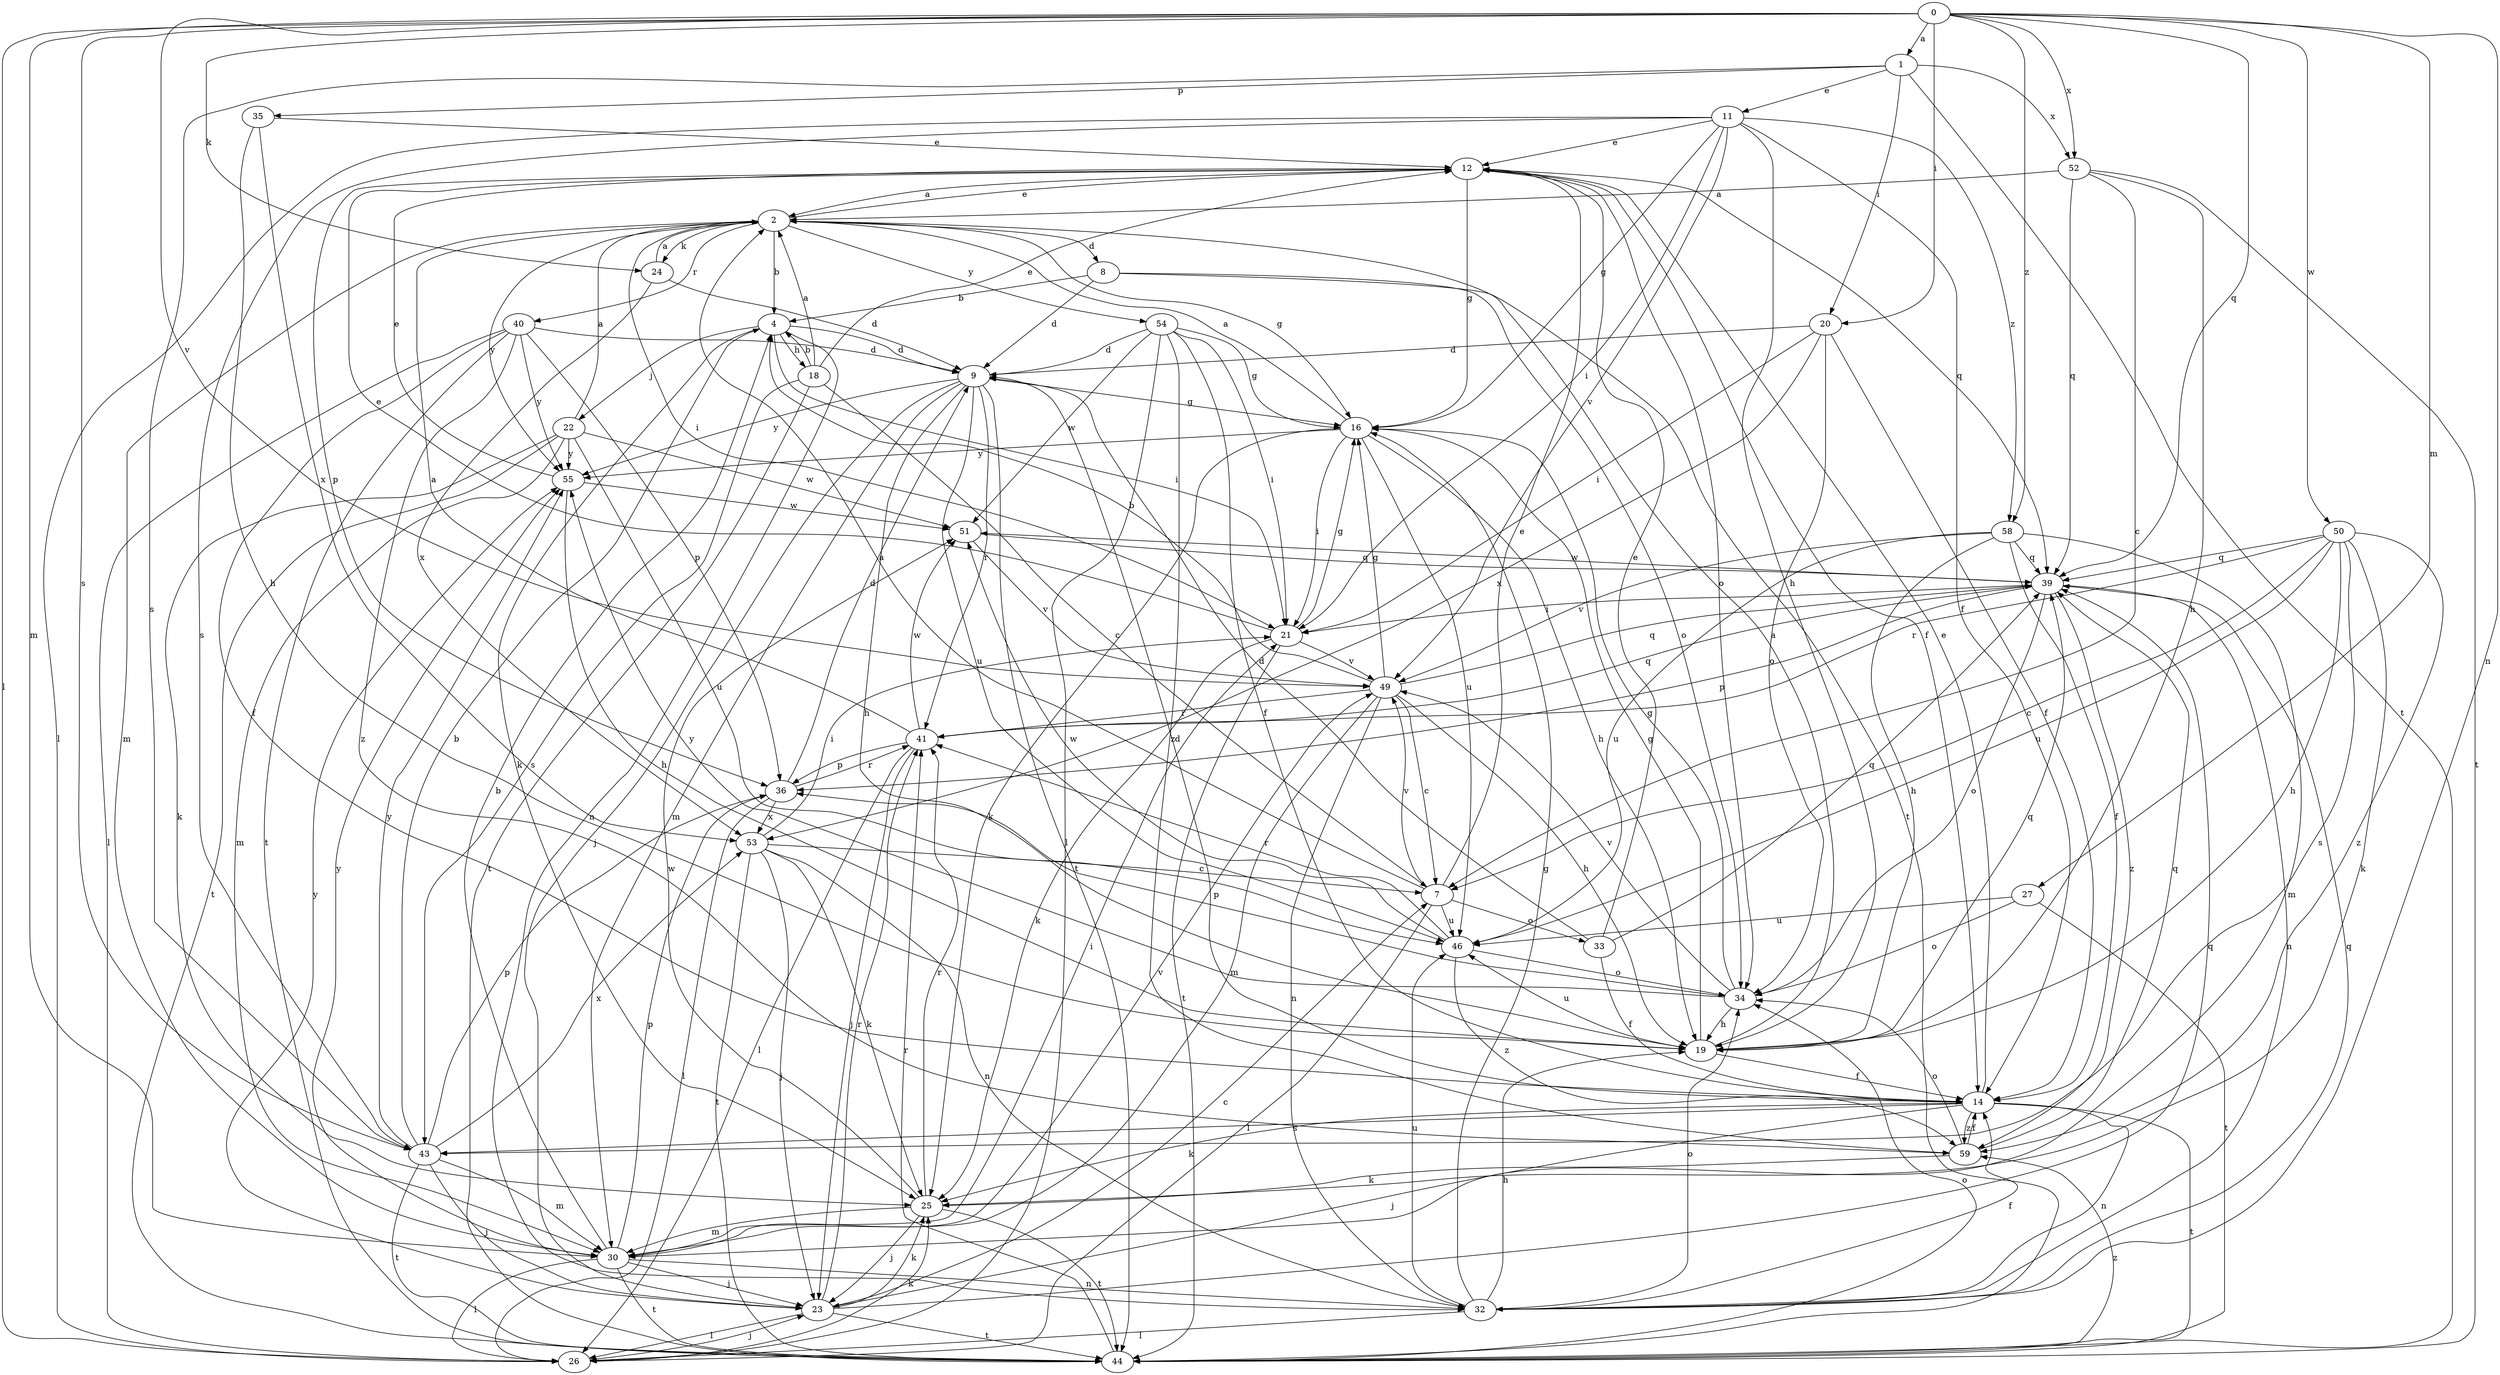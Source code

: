 strict digraph  {
0;
1;
2;
4;
7;
8;
9;
11;
12;
14;
16;
18;
19;
20;
21;
22;
23;
24;
25;
26;
27;
30;
32;
33;
34;
35;
36;
39;
40;
41;
43;
44;
46;
49;
50;
51;
52;
53;
54;
55;
58;
59;
0 -> 1  [label=a];
0 -> 20  [label=i];
0 -> 24  [label=k];
0 -> 26  [label=l];
0 -> 27  [label=m];
0 -> 30  [label=m];
0 -> 32  [label=n];
0 -> 39  [label=q];
0 -> 43  [label=s];
0 -> 49  [label=v];
0 -> 50  [label=w];
0 -> 52  [label=x];
0 -> 58  [label=z];
1 -> 11  [label=e];
1 -> 20  [label=i];
1 -> 35  [label=p];
1 -> 43  [label=s];
1 -> 44  [label=t];
1 -> 52  [label=x];
2 -> 4  [label=b];
2 -> 8  [label=d];
2 -> 12  [label=e];
2 -> 16  [label=g];
2 -> 21  [label=i];
2 -> 24  [label=k];
2 -> 30  [label=m];
2 -> 40  [label=r];
2 -> 54  [label=y];
2 -> 55  [label=y];
4 -> 9  [label=d];
4 -> 18  [label=h];
4 -> 21  [label=i];
4 -> 22  [label=j];
4 -> 25  [label=k];
4 -> 32  [label=n];
7 -> 2  [label=a];
7 -> 12  [label=e];
7 -> 26  [label=l];
7 -> 33  [label=o];
7 -> 46  [label=u];
7 -> 49  [label=v];
8 -> 4  [label=b];
8 -> 9  [label=d];
8 -> 34  [label=o];
8 -> 44  [label=t];
9 -> 16  [label=g];
9 -> 19  [label=h];
9 -> 23  [label=j];
9 -> 30  [label=m];
9 -> 41  [label=r];
9 -> 44  [label=t];
9 -> 46  [label=u];
9 -> 55  [label=y];
11 -> 12  [label=e];
11 -> 14  [label=f];
11 -> 16  [label=g];
11 -> 19  [label=h];
11 -> 21  [label=i];
11 -> 26  [label=l];
11 -> 43  [label=s];
11 -> 49  [label=v];
11 -> 58  [label=z];
12 -> 2  [label=a];
12 -> 14  [label=f];
12 -> 16  [label=g];
12 -> 34  [label=o];
12 -> 36  [label=p];
12 -> 39  [label=q];
14 -> 9  [label=d];
14 -> 12  [label=e];
14 -> 23  [label=j];
14 -> 25  [label=k];
14 -> 32  [label=n];
14 -> 43  [label=s];
14 -> 44  [label=t];
14 -> 59  [label=z];
16 -> 2  [label=a];
16 -> 19  [label=h];
16 -> 21  [label=i];
16 -> 25  [label=k];
16 -> 46  [label=u];
16 -> 55  [label=y];
18 -> 2  [label=a];
18 -> 4  [label=b];
18 -> 7  [label=c];
18 -> 12  [label=e];
18 -> 43  [label=s];
18 -> 44  [label=t];
19 -> 2  [label=a];
19 -> 14  [label=f];
19 -> 16  [label=g];
19 -> 39  [label=q];
19 -> 46  [label=u];
20 -> 9  [label=d];
20 -> 14  [label=f];
20 -> 21  [label=i];
20 -> 34  [label=o];
20 -> 53  [label=x];
21 -> 12  [label=e];
21 -> 16  [label=g];
21 -> 25  [label=k];
21 -> 44  [label=t];
21 -> 49  [label=v];
22 -> 2  [label=a];
22 -> 25  [label=k];
22 -> 30  [label=m];
22 -> 44  [label=t];
22 -> 46  [label=u];
22 -> 51  [label=w];
22 -> 55  [label=y];
23 -> 7  [label=c];
23 -> 25  [label=k];
23 -> 26  [label=l];
23 -> 39  [label=q];
23 -> 41  [label=r];
23 -> 44  [label=t];
23 -> 55  [label=y];
24 -> 2  [label=a];
24 -> 9  [label=d];
24 -> 53  [label=x];
25 -> 23  [label=j];
25 -> 30  [label=m];
25 -> 41  [label=r];
25 -> 44  [label=t];
25 -> 51  [label=w];
26 -> 23  [label=j];
26 -> 25  [label=k];
27 -> 34  [label=o];
27 -> 44  [label=t];
27 -> 46  [label=u];
30 -> 4  [label=b];
30 -> 21  [label=i];
30 -> 23  [label=j];
30 -> 26  [label=l];
30 -> 32  [label=n];
30 -> 36  [label=p];
30 -> 44  [label=t];
30 -> 49  [label=v];
30 -> 55  [label=y];
32 -> 14  [label=f];
32 -> 16  [label=g];
32 -> 19  [label=h];
32 -> 26  [label=l];
32 -> 34  [label=o];
32 -> 39  [label=q];
32 -> 46  [label=u];
33 -> 9  [label=d];
33 -> 12  [label=e];
33 -> 14  [label=f];
33 -> 39  [label=q];
34 -> 16  [label=g];
34 -> 19  [label=h];
34 -> 36  [label=p];
34 -> 49  [label=v];
34 -> 55  [label=y];
35 -> 12  [label=e];
35 -> 19  [label=h];
35 -> 53  [label=x];
36 -> 9  [label=d];
36 -> 26  [label=l];
36 -> 41  [label=r];
36 -> 53  [label=x];
39 -> 21  [label=i];
39 -> 32  [label=n];
39 -> 34  [label=o];
39 -> 36  [label=p];
39 -> 51  [label=w];
39 -> 59  [label=z];
40 -> 9  [label=d];
40 -> 14  [label=f];
40 -> 26  [label=l];
40 -> 36  [label=p];
40 -> 44  [label=t];
40 -> 55  [label=y];
40 -> 59  [label=z];
41 -> 2  [label=a];
41 -> 23  [label=j];
41 -> 26  [label=l];
41 -> 36  [label=p];
41 -> 39  [label=q];
41 -> 51  [label=w];
43 -> 4  [label=b];
43 -> 23  [label=j];
43 -> 30  [label=m];
43 -> 36  [label=p];
43 -> 44  [label=t];
43 -> 53  [label=x];
43 -> 55  [label=y];
44 -> 34  [label=o];
44 -> 41  [label=r];
44 -> 59  [label=z];
46 -> 34  [label=o];
46 -> 41  [label=r];
46 -> 51  [label=w];
46 -> 59  [label=z];
49 -> 4  [label=b];
49 -> 7  [label=c];
49 -> 16  [label=g];
49 -> 19  [label=h];
49 -> 30  [label=m];
49 -> 32  [label=n];
49 -> 39  [label=q];
49 -> 41  [label=r];
50 -> 7  [label=c];
50 -> 19  [label=h];
50 -> 25  [label=k];
50 -> 39  [label=q];
50 -> 41  [label=r];
50 -> 43  [label=s];
50 -> 46  [label=u];
50 -> 59  [label=z];
51 -> 39  [label=q];
51 -> 49  [label=v];
52 -> 2  [label=a];
52 -> 7  [label=c];
52 -> 19  [label=h];
52 -> 39  [label=q];
52 -> 44  [label=t];
53 -> 7  [label=c];
53 -> 21  [label=i];
53 -> 23  [label=j];
53 -> 25  [label=k];
53 -> 32  [label=n];
53 -> 44  [label=t];
54 -> 9  [label=d];
54 -> 14  [label=f];
54 -> 16  [label=g];
54 -> 21  [label=i];
54 -> 26  [label=l];
54 -> 51  [label=w];
54 -> 59  [label=z];
55 -> 12  [label=e];
55 -> 19  [label=h];
55 -> 51  [label=w];
58 -> 14  [label=f];
58 -> 19  [label=h];
58 -> 30  [label=m];
58 -> 39  [label=q];
58 -> 46  [label=u];
58 -> 49  [label=v];
59 -> 14  [label=f];
59 -> 25  [label=k];
59 -> 34  [label=o];
59 -> 39  [label=q];
}
